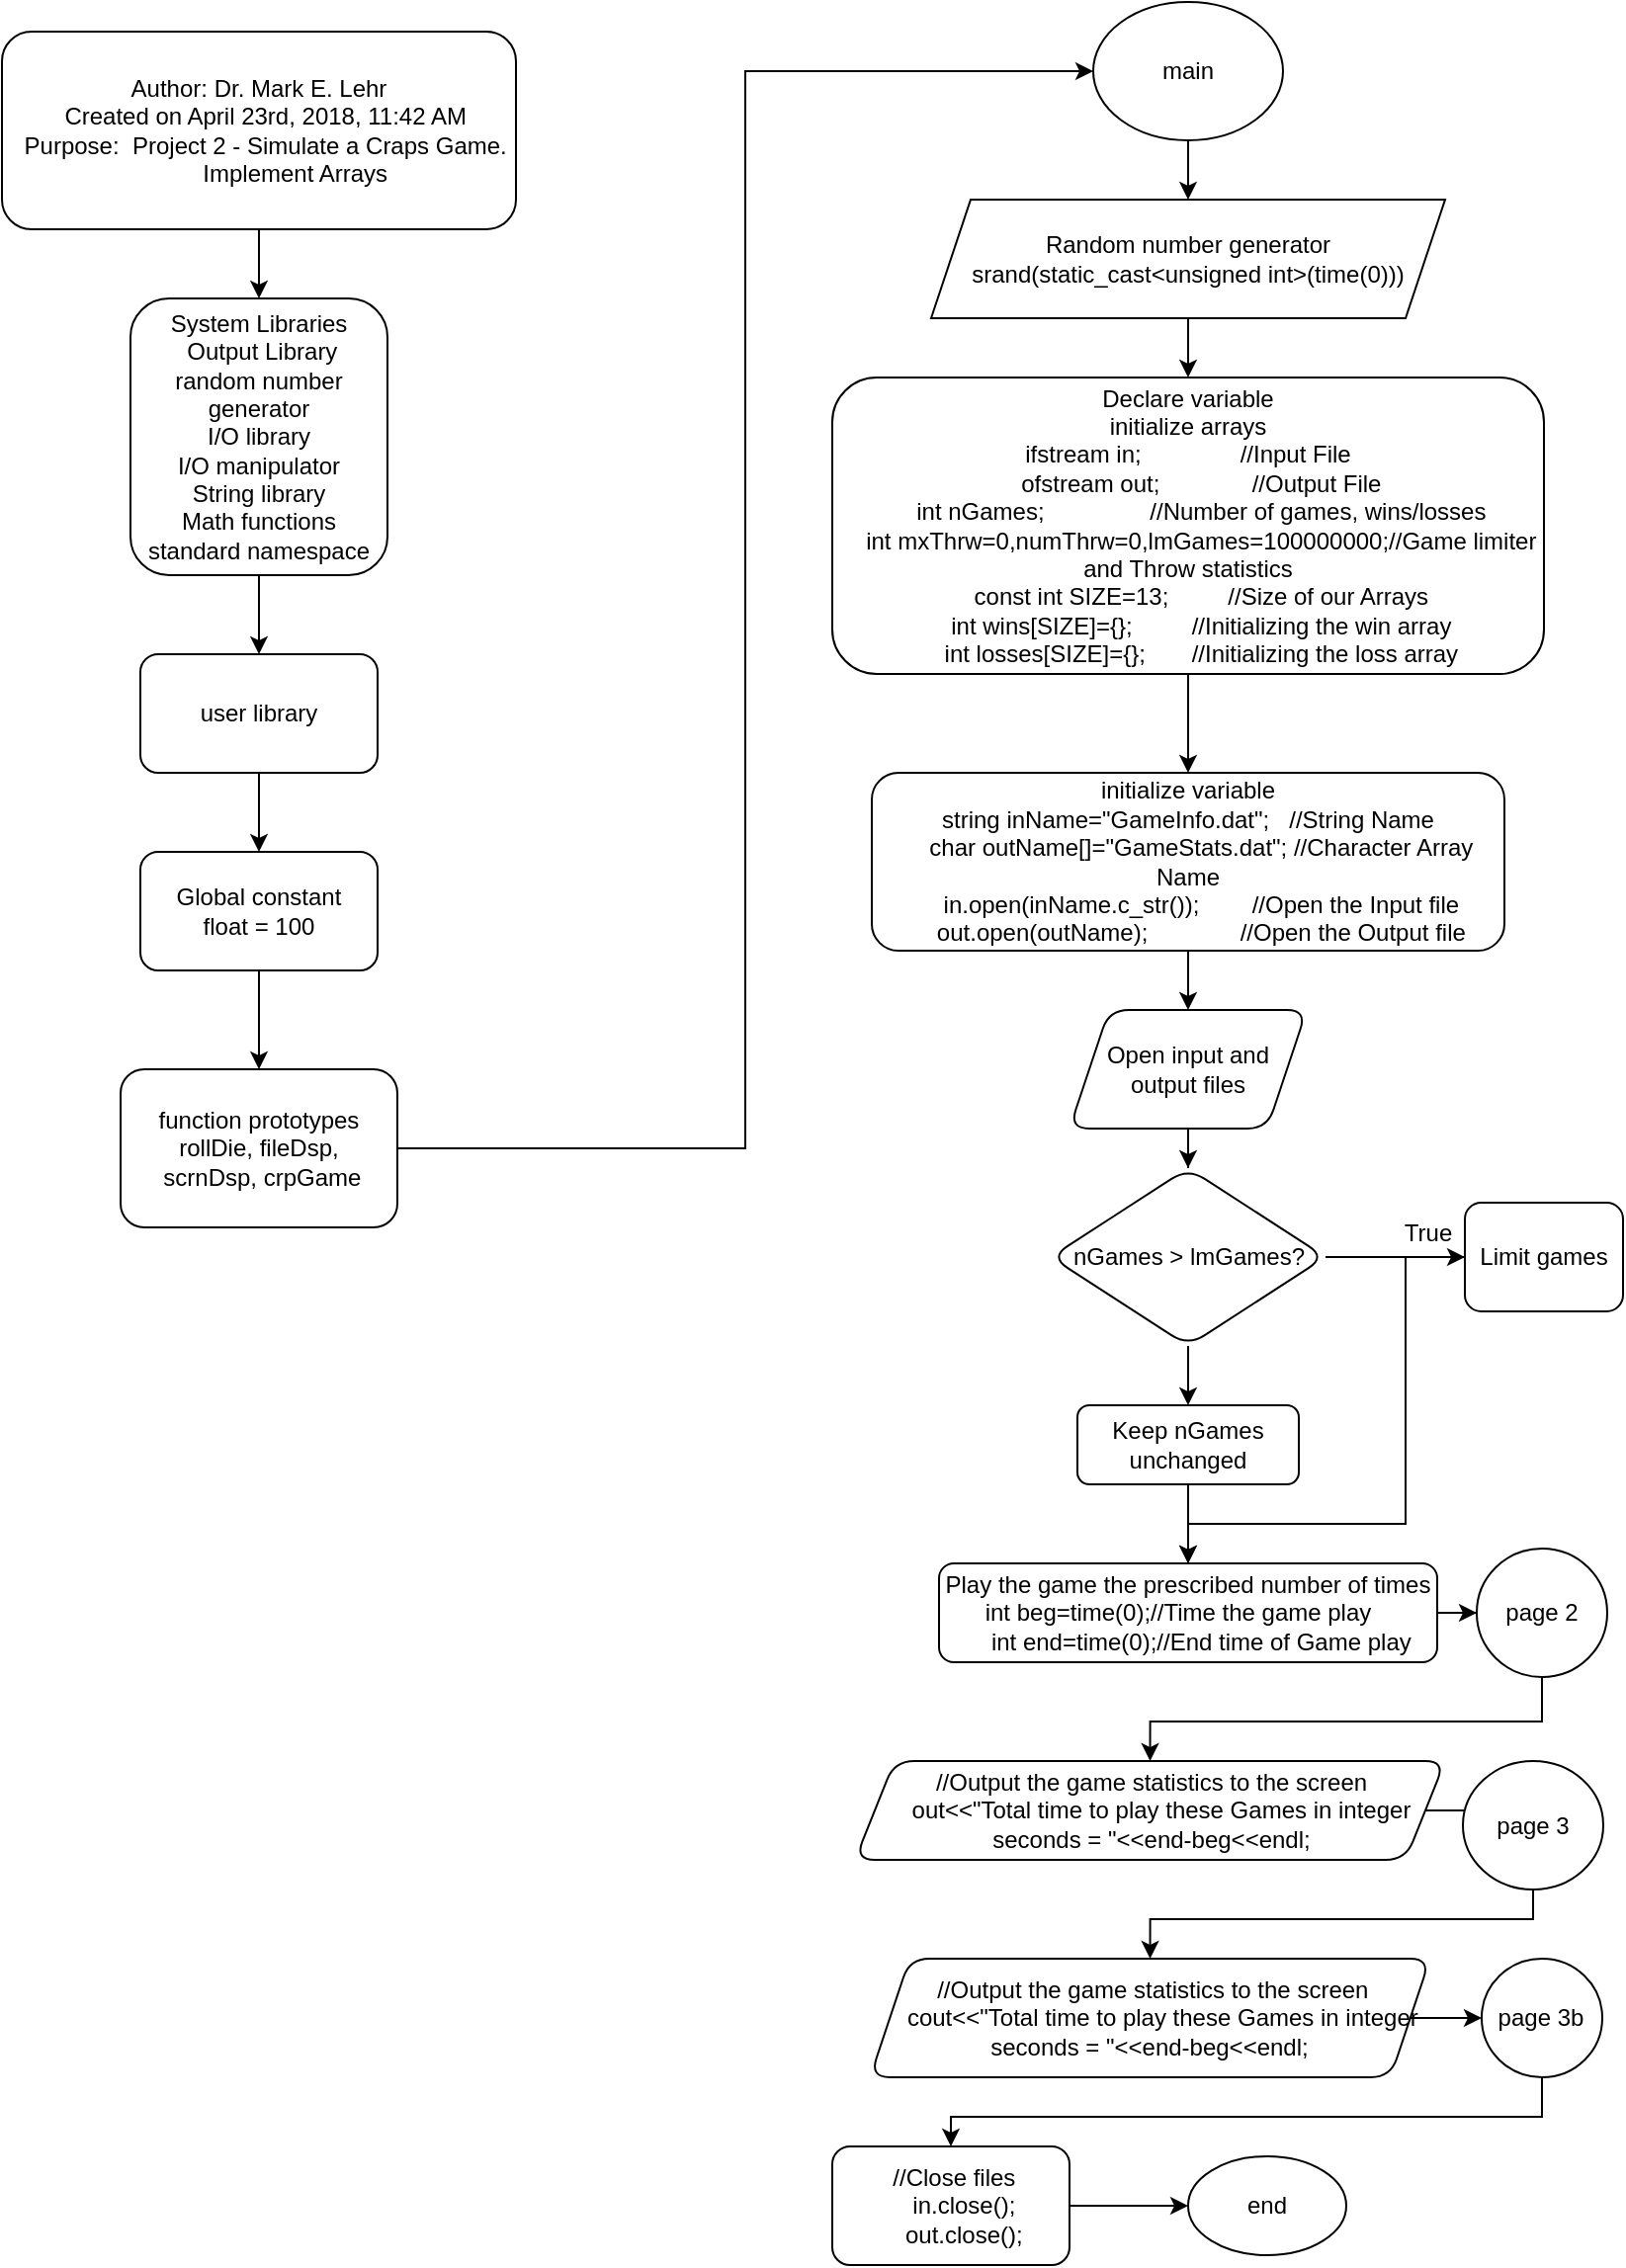 <mxfile version="24.7.5" pages="3">
  <diagram name="Page-1" id="Hr1Ikzt78qDuppm3T3Tq">
    <mxGraphModel dx="2150" dy="902" grid="1" gridSize="10" guides="1" tooltips="1" connect="1" arrows="1" fold="1" page="1" pageScale="1" pageWidth="827" pageHeight="1169" math="0" shadow="0">
      <root>
        <mxCell id="0" />
        <mxCell id="1" parent="0" />
        <mxCell id="15J8Xv1WQ9qD2V67D4A4-13" value="" style="edgeStyle=orthogonalEdgeStyle;rounded=0;orthogonalLoop=1;jettySize=auto;html=1;" edge="1" parent="1" source="15J8Xv1WQ9qD2V67D4A4-1" target="15J8Xv1WQ9qD2V67D4A4-12">
          <mxGeometry relative="1" as="geometry" />
        </mxCell>
        <mxCell id="15J8Xv1WQ9qD2V67D4A4-1" value="main" style="ellipse;whiteSpace=wrap;html=1;" vertex="1" parent="1">
          <mxGeometry x="552" y="10" width="96" height="70" as="geometry" />
        </mxCell>
        <mxCell id="15J8Xv1WQ9qD2V67D4A4-4" value="" style="edgeStyle=orthogonalEdgeStyle;rounded=0;orthogonalLoop=1;jettySize=auto;html=1;" edge="1" parent="1" source="15J8Xv1WQ9qD2V67D4A4-2" target="15J8Xv1WQ9qD2V67D4A4-3">
          <mxGeometry relative="1" as="geometry" />
        </mxCell>
        <mxCell id="15J8Xv1WQ9qD2V67D4A4-2" value="&lt;div&gt;Author: Dr. Mark E. Lehr&lt;/div&gt;&lt;div&gt;&amp;nbsp; Created on April 23rd, 2018, 11:42 AM&lt;/div&gt;&lt;div&gt;&amp;nbsp; Purpose:&amp;nbsp; Project 2 - Simulate a Craps Game.&lt;/div&gt;&lt;div&gt;&amp;nbsp; &amp;nbsp; &amp;nbsp; &amp;nbsp; &amp;nbsp; &amp;nbsp;Implement Arrays&lt;/div&gt;" style="rounded=1;whiteSpace=wrap;html=1;" vertex="1" parent="1">
          <mxGeometry y="25" width="260" height="100" as="geometry" />
        </mxCell>
        <mxCell id="15J8Xv1WQ9qD2V67D4A4-6" value="" style="edgeStyle=orthogonalEdgeStyle;rounded=0;orthogonalLoop=1;jettySize=auto;html=1;" edge="1" parent="1" source="15J8Xv1WQ9qD2V67D4A4-3" target="15J8Xv1WQ9qD2V67D4A4-5">
          <mxGeometry relative="1" as="geometry" />
        </mxCell>
        <mxCell id="15J8Xv1WQ9qD2V67D4A4-3" value="System Libraries&lt;div&gt;&lt;div&gt;&amp;nbsp;Output Library&lt;/div&gt;&lt;div&gt;random number generator&lt;/div&gt;&lt;div&gt;I/O library&lt;/div&gt;&lt;div&gt;I/O manipulator&lt;/div&gt;&lt;div&gt;String library&lt;/div&gt;&lt;div&gt;Math functions&lt;/div&gt;&lt;/div&gt;&lt;div&gt;standard namespace&lt;/div&gt;" style="rounded=1;whiteSpace=wrap;html=1;" vertex="1" parent="1">
          <mxGeometry x="65" y="160" width="130" height="140" as="geometry" />
        </mxCell>
        <mxCell id="15J8Xv1WQ9qD2V67D4A4-8" value="" style="edgeStyle=orthogonalEdgeStyle;rounded=0;orthogonalLoop=1;jettySize=auto;html=1;" edge="1" parent="1" source="15J8Xv1WQ9qD2V67D4A4-5" target="15J8Xv1WQ9qD2V67D4A4-7">
          <mxGeometry relative="1" as="geometry" />
        </mxCell>
        <mxCell id="15J8Xv1WQ9qD2V67D4A4-5" value="user library" style="whiteSpace=wrap;html=1;rounded=1;" vertex="1" parent="1">
          <mxGeometry x="70" y="340" width="120" height="60" as="geometry" />
        </mxCell>
        <mxCell id="15J8Xv1WQ9qD2V67D4A4-10" value="" style="edgeStyle=orthogonalEdgeStyle;rounded=0;orthogonalLoop=1;jettySize=auto;html=1;" edge="1" parent="1" source="15J8Xv1WQ9qD2V67D4A4-7" target="15J8Xv1WQ9qD2V67D4A4-9">
          <mxGeometry relative="1" as="geometry" />
        </mxCell>
        <mxCell id="15J8Xv1WQ9qD2V67D4A4-7" value="Global constant&lt;div&gt;float = 100&lt;/div&gt;" style="whiteSpace=wrap;html=1;rounded=1;" vertex="1" parent="1">
          <mxGeometry x="70" y="440" width="120" height="60" as="geometry" />
        </mxCell>
        <mxCell id="15J8Xv1WQ9qD2V67D4A4-11" style="edgeStyle=orthogonalEdgeStyle;rounded=0;orthogonalLoop=1;jettySize=auto;html=1;entryX=0;entryY=0.5;entryDx=0;entryDy=0;" edge="1" parent="1" source="15J8Xv1WQ9qD2V67D4A4-9" target="15J8Xv1WQ9qD2V67D4A4-1">
          <mxGeometry relative="1" as="geometry" />
        </mxCell>
        <mxCell id="15J8Xv1WQ9qD2V67D4A4-9" value="function prototypes&lt;div&gt;rollDie,&amp;nbsp;fileDsp,&lt;/div&gt;&lt;div&gt;&amp;nbsp;scrnDsp,&amp;nbsp;crpGame&lt;br&gt;&lt;/div&gt;" style="whiteSpace=wrap;html=1;rounded=1;" vertex="1" parent="1">
          <mxGeometry x="60" y="550" width="140" height="80" as="geometry" />
        </mxCell>
        <mxCell id="15J8Xv1WQ9qD2V67D4A4-15" value="" style="edgeStyle=orthogonalEdgeStyle;rounded=0;orthogonalLoop=1;jettySize=auto;html=1;" edge="1" parent="1" source="15J8Xv1WQ9qD2V67D4A4-12" target="15J8Xv1WQ9qD2V67D4A4-14">
          <mxGeometry relative="1" as="geometry" />
        </mxCell>
        <mxCell id="15J8Xv1WQ9qD2V67D4A4-12" value="Random number generator&lt;div&gt;srand(static_cast&amp;lt;unsigned int&amp;gt;(time(0)))&lt;br&gt;&lt;/div&gt;" style="shape=parallelogram;perimeter=parallelogramPerimeter;whiteSpace=wrap;html=1;fixedSize=1;" vertex="1" parent="1">
          <mxGeometry x="470" y="110" width="260" height="60" as="geometry" />
        </mxCell>
        <mxCell id="15J8Xv1WQ9qD2V67D4A4-17" value="" style="edgeStyle=orthogonalEdgeStyle;rounded=0;orthogonalLoop=1;jettySize=auto;html=1;" edge="1" parent="1" source="15J8Xv1WQ9qD2V67D4A4-14" target="15J8Xv1WQ9qD2V67D4A4-16">
          <mxGeometry relative="1" as="geometry" />
        </mxCell>
        <mxCell id="15J8Xv1WQ9qD2V67D4A4-14" value="Declare variable&lt;div&gt;initialize arrays&lt;/div&gt;&lt;div&gt;&lt;div&gt;ifstream in;&amp;nbsp; &amp;nbsp; &amp;nbsp; &amp;nbsp; &amp;nbsp; &amp;nbsp; &amp;nbsp; &amp;nbsp;//Input File&lt;/div&gt;&lt;div&gt;&amp;nbsp; &amp;nbsp; ofstream out;&amp;nbsp; &amp;nbsp; &amp;nbsp; &amp;nbsp; &amp;nbsp; &amp;nbsp; &amp;nbsp; //Output File&lt;/div&gt;&lt;div&gt;&amp;nbsp; &amp;nbsp; int nGames;&amp;nbsp; &amp;nbsp; &amp;nbsp; &amp;nbsp; &amp;nbsp; &amp;nbsp; &amp;nbsp; &amp;nbsp; //Number of games, wins/losses&lt;/div&gt;&lt;div&gt;&amp;nbsp; &amp;nbsp; int mxThrw=0,numThrw=0,lmGames=100000000;//Game limiter and Throw statistics&lt;/div&gt;&lt;div&gt;&amp;nbsp; &amp;nbsp; const int SIZE=13;&amp;nbsp; &amp;nbsp; &amp;nbsp; &amp;nbsp; &amp;nbsp;//Size of our Arrays&lt;/div&gt;&lt;div&gt;&amp;nbsp; &amp;nbsp; int wins[SIZE]={};&amp;nbsp; &amp;nbsp; &amp;nbsp; &amp;nbsp; &amp;nbsp;//Initializing the win array&lt;/div&gt;&lt;div&gt;&amp;nbsp; &amp;nbsp; int losses[SIZE]={};&amp;nbsp; &amp;nbsp; &amp;nbsp; &amp;nbsp;//Initializing the loss array&lt;/div&gt;&lt;/div&gt;" style="rounded=1;whiteSpace=wrap;html=1;" vertex="1" parent="1">
          <mxGeometry x="420" y="200" width="360" height="150" as="geometry" />
        </mxCell>
        <mxCell id="15J8Xv1WQ9qD2V67D4A4-19" value="" style="edgeStyle=orthogonalEdgeStyle;rounded=0;orthogonalLoop=1;jettySize=auto;html=1;" edge="1" parent="1" source="15J8Xv1WQ9qD2V67D4A4-16" target="15J8Xv1WQ9qD2V67D4A4-18">
          <mxGeometry relative="1" as="geometry" />
        </mxCell>
        <mxCell id="15J8Xv1WQ9qD2V67D4A4-16" value="initialize variable&lt;div&gt;&lt;div&gt;string inName=&quot;GameInfo.dat&quot;;&amp;nbsp; &amp;nbsp;//String Name&lt;/div&gt;&lt;div&gt;&amp;nbsp; &amp;nbsp; char outName[]=&quot;GameStats.dat&quot;; //Character Array Name&lt;/div&gt;&lt;div&gt;&amp;nbsp; &amp;nbsp; in.open(inName.c_str());&amp;nbsp; &amp;nbsp; &amp;nbsp; &amp;nbsp; //Open the Input file&lt;/div&gt;&lt;div&gt;&amp;nbsp; &amp;nbsp; out.open(outName);&amp;nbsp; &amp;nbsp; &amp;nbsp; &amp;nbsp; &amp;nbsp; &amp;nbsp; &amp;nbsp; //Open the Output file&lt;/div&gt;&lt;/div&gt;" style="whiteSpace=wrap;html=1;rounded=1;" vertex="1" parent="1">
          <mxGeometry x="440" y="400" width="320" height="90" as="geometry" />
        </mxCell>
        <mxCell id="15J8Xv1WQ9qD2V67D4A4-21" value="" style="edgeStyle=orthogonalEdgeStyle;rounded=0;orthogonalLoop=1;jettySize=auto;html=1;" edge="1" parent="1" source="15J8Xv1WQ9qD2V67D4A4-18" target="15J8Xv1WQ9qD2V67D4A4-20">
          <mxGeometry relative="1" as="geometry" />
        </mxCell>
        <mxCell id="15J8Xv1WQ9qD2V67D4A4-18" value="Open input and output files" style="shape=parallelogram;perimeter=parallelogramPerimeter;whiteSpace=wrap;html=1;fixedSize=1;rounded=1;" vertex="1" parent="1">
          <mxGeometry x="540" y="520" width="120" height="60" as="geometry" />
        </mxCell>
        <mxCell id="15J8Xv1WQ9qD2V67D4A4-23" value="" style="edgeStyle=orthogonalEdgeStyle;rounded=0;orthogonalLoop=1;jettySize=auto;html=1;" edge="1" parent="1" source="15J8Xv1WQ9qD2V67D4A4-20" target="15J8Xv1WQ9qD2V67D4A4-22">
          <mxGeometry relative="1" as="geometry" />
        </mxCell>
        <mxCell id="15J8Xv1WQ9qD2V67D4A4-26" value="" style="edgeStyle=orthogonalEdgeStyle;rounded=0;orthogonalLoop=1;jettySize=auto;html=1;" edge="1" parent="1" source="15J8Xv1WQ9qD2V67D4A4-20" target="15J8Xv1WQ9qD2V67D4A4-25">
          <mxGeometry relative="1" as="geometry" />
        </mxCell>
        <mxCell id="15J8Xv1WQ9qD2V67D4A4-20" value="nGames &amp;gt; lmGames?" style="rhombus;whiteSpace=wrap;html=1;rounded=1;" vertex="1" parent="1">
          <mxGeometry x="530.5" y="600" width="139" height="90" as="geometry" />
        </mxCell>
        <mxCell id="5abWF03gOjyoh9XdO9ML-3" style="edgeStyle=orthogonalEdgeStyle;rounded=0;orthogonalLoop=1;jettySize=auto;html=1;entryX=0.5;entryY=0;entryDx=0;entryDy=0;" edge="1" parent="1" source="15J8Xv1WQ9qD2V67D4A4-22" target="15J8Xv1WQ9qD2V67D4A4-30">
          <mxGeometry relative="1" as="geometry">
            <Array as="points">
              <mxPoint x="710" y="645" />
              <mxPoint x="710" y="780" />
              <mxPoint x="600" y="780" />
            </Array>
          </mxGeometry>
        </mxCell>
        <mxCell id="15J8Xv1WQ9qD2V67D4A4-22" value="Limit games" style="rounded=1;whiteSpace=wrap;html=1;" vertex="1" parent="1">
          <mxGeometry x="740" y="617.5" width="80" height="55" as="geometry" />
        </mxCell>
        <mxCell id="15J8Xv1WQ9qD2V67D4A4-24" value="True" style="text;html=1;align=center;verticalAlign=middle;resizable=0;points=[];autosize=1;strokeColor=none;fillColor=none;" vertex="1" parent="1">
          <mxGeometry x="696" y="617.5" width="50" height="30" as="geometry" />
        </mxCell>
        <mxCell id="5TBGQmVdbOHlk_bEQ7FI-5" value="" style="edgeStyle=orthogonalEdgeStyle;rounded=0;orthogonalLoop=1;jettySize=auto;html=1;" edge="1" parent="1" source="15J8Xv1WQ9qD2V67D4A4-25" target="15J8Xv1WQ9qD2V67D4A4-30">
          <mxGeometry relative="1" as="geometry" />
        </mxCell>
        <mxCell id="15J8Xv1WQ9qD2V67D4A4-25" value="Keep nGames unchanged" style="whiteSpace=wrap;html=1;rounded=1;" vertex="1" parent="1">
          <mxGeometry x="544" y="720" width="112" height="40" as="geometry" />
        </mxCell>
        <mxCell id="5abWF03gOjyoh9XdO9ML-2" value="" style="edgeStyle=orthogonalEdgeStyle;rounded=0;orthogonalLoop=1;jettySize=auto;html=1;" edge="1" parent="1" source="15J8Xv1WQ9qD2V67D4A4-30" target="5abWF03gOjyoh9XdO9ML-1">
          <mxGeometry relative="1" as="geometry" />
        </mxCell>
        <mxCell id="15J8Xv1WQ9qD2V67D4A4-30" value="&lt;br&gt;Play the game the prescribed number of times&lt;div&gt;&lt;div&gt;&amp;nbsp;int beg=time(0);//Time the game play&lt;span style=&quot;background-color: initial;&quot;&gt;&amp;nbsp; &amp;nbsp;&amp;nbsp;&lt;/span&gt;&lt;/div&gt;&lt;div&gt;&amp;nbsp; &amp;nbsp; int end=time(0);//End time of Game play&lt;/div&gt;&lt;br&gt;&lt;/div&gt;" style="whiteSpace=wrap;html=1;rounded=1;" vertex="1" parent="1">
          <mxGeometry x="474" y="800" width="252" height="50" as="geometry" />
        </mxCell>
        <mxCell id="5abWF03gOjyoh9XdO9ML-6" value="" style="edgeStyle=orthogonalEdgeStyle;rounded=0;orthogonalLoop=1;jettySize=auto;html=1;" edge="1" parent="1" source="sKsB3z85FQgaYb0K8Dcp-1" target="5abWF03gOjyoh9XdO9ML-5">
          <mxGeometry relative="1" as="geometry" />
        </mxCell>
        <mxCell id="sKsB3z85FQgaYb0K8Dcp-1" value="&lt;div&gt;//Output the game statistics to the screen&lt;/div&gt;&lt;div&gt;&amp;nbsp; &amp;nbsp; out&amp;lt;&amp;lt;&quot;Total time to play these Games in integer&amp;nbsp;&lt;/div&gt;&lt;div&gt;seconds = &quot;&amp;lt;&amp;lt;end-beg&amp;lt;&amp;lt;endl;&lt;/div&gt;" style="shape=parallelogram;perimeter=parallelogramPerimeter;whiteSpace=wrap;html=1;fixedSize=1;rounded=1;" vertex="1" parent="1">
          <mxGeometry x="431.5" y="900" width="298.5" height="50" as="geometry" />
        </mxCell>
        <mxCell id="5abWF03gOjyoh9XdO9ML-9" value="" style="edgeStyle=orthogonalEdgeStyle;rounded=0;orthogonalLoop=1;jettySize=auto;html=1;" edge="1" parent="1" source="5TBGQmVdbOHlk_bEQ7FI-3" target="5abWF03gOjyoh9XdO9ML-8">
          <mxGeometry relative="1" as="geometry" />
        </mxCell>
        <mxCell id="5TBGQmVdbOHlk_bEQ7FI-3" value="&lt;div&gt;&amp;nbsp;//Output the game statistics to the screen&lt;/div&gt;&lt;div&gt;&amp;nbsp; &amp;nbsp; cout&amp;lt;&amp;lt;&quot;Total time to play these Games in integer&lt;/div&gt;&lt;div&gt;seconds = &quot;&amp;lt;&amp;lt;end-beg&amp;lt;&amp;lt;endl;&lt;/div&gt;" style="shape=parallelogram;perimeter=parallelogramPerimeter;whiteSpace=wrap;html=1;fixedSize=1;rounded=1;" vertex="1" parent="1">
          <mxGeometry x="439.13" y="1000" width="283.25" height="60" as="geometry" />
        </mxCell>
        <mxCell id="sL970hatgC7G3U3rKgqM-4" value="" style="edgeStyle=orthogonalEdgeStyle;rounded=0;orthogonalLoop=1;jettySize=auto;html=1;" edge="1" parent="1" source="sL970hatgC7G3U3rKgqM-1" target="sL970hatgC7G3U3rKgqM-3">
          <mxGeometry relative="1" as="geometry" />
        </mxCell>
        <mxCell id="sL970hatgC7G3U3rKgqM-1" value="&lt;div&gt;&amp;nbsp;//Close files&lt;/div&gt;&lt;div&gt;&amp;nbsp; &amp;nbsp; in.close();&lt;/div&gt;&lt;div&gt;&amp;nbsp; &amp;nbsp; out.close();&lt;/div&gt;" style="whiteSpace=wrap;html=1;rounded=1;" vertex="1" parent="1">
          <mxGeometry x="420" y="1095" width="120" height="60" as="geometry" />
        </mxCell>
        <mxCell id="sL970hatgC7G3U3rKgqM-3" value="end" style="ellipse;whiteSpace=wrap;html=1;rounded=1;" vertex="1" parent="1">
          <mxGeometry x="600" y="1100" width="80" height="50" as="geometry" />
        </mxCell>
        <mxCell id="5abWF03gOjyoh9XdO9ML-4" style="edgeStyle=orthogonalEdgeStyle;rounded=0;orthogonalLoop=1;jettySize=auto;html=1;entryX=0.5;entryY=0;entryDx=0;entryDy=0;" edge="1" parent="1" source="5abWF03gOjyoh9XdO9ML-1" target="sKsB3z85FQgaYb0K8Dcp-1">
          <mxGeometry relative="1" as="geometry">
            <Array as="points">
              <mxPoint x="779" y="880" />
              <mxPoint x="581" y="880" />
            </Array>
          </mxGeometry>
        </mxCell>
        <mxCell id="5abWF03gOjyoh9XdO9ML-1" value="page 2" style="ellipse;whiteSpace=wrap;html=1;rounded=1;" vertex="1" parent="1">
          <mxGeometry x="746" y="792.5" width="66" height="65" as="geometry" />
        </mxCell>
        <mxCell id="5abWF03gOjyoh9XdO9ML-7" style="edgeStyle=orthogonalEdgeStyle;rounded=0;orthogonalLoop=1;jettySize=auto;html=1;entryX=0.5;entryY=0;entryDx=0;entryDy=0;" edge="1" parent="1" source="5abWF03gOjyoh9XdO9ML-5" target="5TBGQmVdbOHlk_bEQ7FI-3">
          <mxGeometry relative="1" as="geometry">
            <Array as="points">
              <mxPoint x="775" y="980" />
              <mxPoint x="581" y="980" />
            </Array>
          </mxGeometry>
        </mxCell>
        <mxCell id="5abWF03gOjyoh9XdO9ML-5" value="page 3" style="ellipse;whiteSpace=wrap;html=1;rounded=1;" vertex="1" parent="1">
          <mxGeometry x="739" y="900" width="71" height="65" as="geometry" />
        </mxCell>
        <mxCell id="5abWF03gOjyoh9XdO9ML-10" style="edgeStyle=orthogonalEdgeStyle;rounded=0;orthogonalLoop=1;jettySize=auto;html=1;entryX=0.5;entryY=0;entryDx=0;entryDy=0;" edge="1" parent="1" source="5abWF03gOjyoh9XdO9ML-8" target="sL970hatgC7G3U3rKgqM-1">
          <mxGeometry relative="1" as="geometry">
            <Array as="points">
              <mxPoint x="779" y="1080" />
              <mxPoint x="480" y="1080" />
            </Array>
          </mxGeometry>
        </mxCell>
        <mxCell id="5abWF03gOjyoh9XdO9ML-8" value="page 3b" style="ellipse;whiteSpace=wrap;html=1;rounded=1;" vertex="1" parent="1">
          <mxGeometry x="748.49" y="1000" width="61.01" height="60" as="geometry" />
        </mxCell>
      </root>
    </mxGraphModel>
  </diagram>
  <diagram id="ulUQSAuRFhKk-XuROxDB" name="Page-2">
    <mxGraphModel dx="2345" dy="984" grid="1" gridSize="10" guides="1" tooltips="1" connect="1" arrows="1" fold="1" page="1" pageScale="1" pageWidth="827" pageHeight="1169" math="0" shadow="0">
      <root>
        <mxCell id="0" />
        <mxCell id="1" parent="0" />
        <mxCell id="yodL8UyOOUGcCMam0_CQ-4" value="" style="edgeStyle=orthogonalEdgeStyle;rounded=0;orthogonalLoop=1;jettySize=auto;html=1;" edge="1" parent="1" source="yodL8UyOOUGcCMam0_CQ-1" target="yodL8UyOOUGcCMam0_CQ-3">
          <mxGeometry relative="1" as="geometry" />
        </mxCell>
        <mxCell id="yodL8UyOOUGcCMam0_CQ-1" value="&lt;div&gt;void crpGame(int wins[],int losses[],int SIZE,int &amp;amp;nGames,&lt;/div&gt;&lt;div&gt;&amp;nbsp; &amp;nbsp; &amp;nbsp; &amp;nbsp; &amp;nbsp; &amp;nbsp; &amp;nbsp; &amp;nbsp; &amp;nbsp; &amp;nbsp; &amp;nbsp; &amp;nbsp; &amp;nbsp; &amp;nbsp; &amp;nbsp; &amp;nbsp; &amp;nbsp; &amp;nbsp; &amp;nbsp; &amp;nbsp; &amp;nbsp; &amp;nbsp;int &amp;amp;numThrw,int &amp;amp;mxThrw)&lt;/div&gt;" style="ellipse;whiteSpace=wrap;html=1;" vertex="1" parent="1">
          <mxGeometry x="19" y="87.5" width="190" height="75" as="geometry" />
        </mxCell>
        <mxCell id="yodL8UyOOUGcCMam0_CQ-6" value="" style="edgeStyle=orthogonalEdgeStyle;rounded=0;orthogonalLoop=1;jettySize=auto;html=1;" edge="1" parent="1" source="yodL8UyOOUGcCMam0_CQ-3" target="yodL8UyOOUGcCMam0_CQ-5">
          <mxGeometry relative="1" as="geometry" />
        </mxCell>
        <mxCell id="yodL8UyOOUGcCMam0_CQ-11" value="" style="edgeStyle=orthogonalEdgeStyle;rounded=0;orthogonalLoop=1;jettySize=auto;html=1;" edge="1" parent="1" source="yodL8UyOOUGcCMam0_CQ-3" target="yodL8UyOOUGcCMam0_CQ-10">
          <mxGeometry relative="1" as="geometry" />
        </mxCell>
        <mxCell id="yodL8UyOOUGcCMam0_CQ-3" value="&amp;nbsp;for(int game=1;game&amp;lt;=&lt;div&gt;nGames;game++)&lt;/div&gt;" style="rhombus;whiteSpace=wrap;html=1;" vertex="1" parent="1">
          <mxGeometry x="512.75" y="70" width="170" height="110" as="geometry" />
        </mxCell>
        <mxCell id="yodL8UyOOUGcCMam0_CQ-5" value="void return" style="ellipse;whiteSpace=wrap;html=1;" vertex="1" parent="1">
          <mxGeometry x="740" y="98.75" width="80" height="52.5" as="geometry" />
        </mxCell>
        <mxCell id="yodL8UyOOUGcCMam0_CQ-7" value="False" style="text;html=1;align=center;verticalAlign=middle;resizable=0;points=[];autosize=1;strokeColor=none;fillColor=none;" vertex="1" parent="1">
          <mxGeometry x="669" y="98.75" width="50" height="30" as="geometry" />
        </mxCell>
        <mxCell id="W-C3JUIyxhnBNm9SPeR8-2" value="" style="edgeStyle=orthogonalEdgeStyle;rounded=0;orthogonalLoop=1;jettySize=auto;html=1;" edge="1" parent="1" source="yodL8UyOOUGcCMam0_CQ-10" target="W-C3JUIyxhnBNm9SPeR8-1">
          <mxGeometry relative="1" as="geometry" />
        </mxCell>
        <mxCell id="yodL8UyOOUGcCMam0_CQ-10" value="&lt;div&gt;//Throw dice and sum, keep track of number of throws in a game&lt;/div&gt;&lt;div&gt;&amp;nbsp; &amp;nbsp; &amp;nbsp; &amp;nbsp; int gmThrw=1;&lt;/div&gt;&lt;div&gt;char sum1=rollDie(6);&lt;br&gt;&lt;/div&gt;&lt;div&gt;&amp;nbsp; &amp;nbsp; &amp;nbsp;&lt;span style=&quot;background-color: initial;&quot;&gt;&amp;nbsp; &amp;nbsp; &amp;nbsp; &amp;nbsp; //Determine wins and losses&lt;/span&gt;&lt;/div&gt;" style="rounded=1;whiteSpace=wrap;html=1;" vertex="1" parent="1">
          <mxGeometry x="550" y="227.5" width="239" height="72.5" as="geometry" />
        </mxCell>
        <mxCell id="yodL8UyOOUGcCMam0_CQ-12" value="True" style="text;html=1;align=center;verticalAlign=middle;resizable=0;points=[];autosize=1;strokeColor=none;fillColor=none;" vertex="1" parent="1">
          <mxGeometry x="589" y="180" width="50" height="30" as="geometry" />
        </mxCell>
        <mxCell id="yodL8UyOOUGcCMam0_CQ-16" value="" style="edgeStyle=orthogonalEdgeStyle;rounded=0;orthogonalLoop=1;jettySize=auto;html=1;" edge="1" parent="1" source="yodL8UyOOUGcCMam0_CQ-13" target="yodL8UyOOUGcCMam0_CQ-15">
          <mxGeometry relative="1" as="geometry" />
        </mxCell>
        <mxCell id="yodL8UyOOUGcCMam0_CQ-13" value="&lt;div&gt;&amp;nbsp;//Determine wins&amp;nbsp;&lt;/div&gt;&lt;div&gt;and losses&lt;/div&gt;&lt;div&gt;&amp;nbsp; &amp;nbsp; &amp;nbsp; &amp;nbsp;switch(sum1){&lt;/div&gt;" style="rhombus;whiteSpace=wrap;html=1;rounded=1;" vertex="1" parent="1">
          <mxGeometry x="242.75" y="191.25" width="140" height="145" as="geometry" />
        </mxCell>
        <mxCell id="yodL8UyOOUGcCMam0_CQ-18" value="" style="edgeStyle=orthogonalEdgeStyle;rounded=0;orthogonalLoop=1;jettySize=auto;html=1;" edge="1" parent="1" source="yodL8UyOOUGcCMam0_CQ-15" target="yodL8UyOOUGcCMam0_CQ-17">
          <mxGeometry relative="1" as="geometry" />
        </mxCell>
        <mxCell id="yodL8UyOOUGcCMam0_CQ-21" value="" style="edgeStyle=orthogonalEdgeStyle;rounded=0;orthogonalLoop=1;jettySize=auto;html=1;" edge="1" parent="1" source="yodL8UyOOUGcCMam0_CQ-15" target="yodL8UyOOUGcCMam0_CQ-20">
          <mxGeometry relative="1" as="geometry" />
        </mxCell>
        <mxCell id="yodL8UyOOUGcCMam0_CQ-15" value="case 7" style="rhombus;whiteSpace=wrap;html=1;rounded=1;" vertex="1" parent="1">
          <mxGeometry x="273" y="377.5" width="80" height="80" as="geometry" />
        </mxCell>
        <mxCell id="yodL8UyOOUGcCMam0_CQ-67" style="edgeStyle=orthogonalEdgeStyle;rounded=0;orthogonalLoop=1;jettySize=auto;html=1;exitX=1;exitY=0.5;exitDx=0;exitDy=0;entryX=0;entryY=0.5;entryDx=0;entryDy=0;" edge="1" parent="1" source="yodL8UyOOUGcCMam0_CQ-17" target="yodL8UyOOUGcCMam0_CQ-44">
          <mxGeometry relative="1" as="geometry" />
        </mxCell>
        <mxCell id="yodL8UyOOUGcCMam0_CQ-17" value="empty" style="whiteSpace=wrap;html=1;rounded=1;" vertex="1" parent="1">
          <mxGeometry x="403" y="387.5" width="120" height="60" as="geometry" />
        </mxCell>
        <mxCell id="yodL8UyOOUGcCMam0_CQ-19" value="true" style="text;html=1;align=center;verticalAlign=middle;resizable=0;points=[];autosize=1;strokeColor=none;fillColor=none;" vertex="1" parent="1">
          <mxGeometry x="358" y="387.5" width="40" height="30" as="geometry" />
        </mxCell>
        <mxCell id="yodL8UyOOUGcCMam0_CQ-23" value="" style="edgeStyle=orthogonalEdgeStyle;rounded=0;orthogonalLoop=1;jettySize=auto;html=1;" edge="1" parent="1" source="yodL8UyOOUGcCMam0_CQ-20" target="yodL8UyOOUGcCMam0_CQ-22">
          <mxGeometry relative="1" as="geometry" />
        </mxCell>
        <mxCell id="yodL8UyOOUGcCMam0_CQ-26" value="" style="edgeStyle=orthogonalEdgeStyle;rounded=0;orthogonalLoop=1;jettySize=auto;html=1;" edge="1" parent="1" source="yodL8UyOOUGcCMam0_CQ-20" target="yodL8UyOOUGcCMam0_CQ-25">
          <mxGeometry relative="1" as="geometry" />
        </mxCell>
        <mxCell id="yodL8UyOOUGcCMam0_CQ-20" value="case 11" style="rhombus;whiteSpace=wrap;html=1;rounded=1;" vertex="1" parent="1">
          <mxGeometry x="273" y="497.5" width="80" height="80" as="geometry" />
        </mxCell>
        <mxCell id="yodL8UyOOUGcCMam0_CQ-68" style="edgeStyle=orthogonalEdgeStyle;rounded=0;orthogonalLoop=1;jettySize=auto;html=1;exitX=1;exitY=0.5;exitDx=0;exitDy=0;entryX=0;entryY=0.5;entryDx=0;entryDy=0;" edge="1" parent="1" source="yodL8UyOOUGcCMam0_CQ-22" target="yodL8UyOOUGcCMam0_CQ-44">
          <mxGeometry relative="1" as="geometry" />
        </mxCell>
        <mxCell id="yodL8UyOOUGcCMam0_CQ-22" value="wins[sum1]++;break" style="whiteSpace=wrap;html=1;rounded=1;" vertex="1" parent="1">
          <mxGeometry x="403" y="507.5" width="126" height="60" as="geometry" />
        </mxCell>
        <mxCell id="yodL8UyOOUGcCMam0_CQ-24" value="True" style="text;html=1;align=center;verticalAlign=middle;resizable=0;points=[];autosize=1;strokeColor=none;fillColor=none;" vertex="1" parent="1">
          <mxGeometry x="353" y="507.5" width="50" height="30" as="geometry" />
        </mxCell>
        <mxCell id="yodL8UyOOUGcCMam0_CQ-28" value="" style="edgeStyle=orthogonalEdgeStyle;rounded=0;orthogonalLoop=1;jettySize=auto;html=1;" edge="1" parent="1" source="yodL8UyOOUGcCMam0_CQ-25" target="yodL8UyOOUGcCMam0_CQ-27">
          <mxGeometry relative="1" as="geometry" />
        </mxCell>
        <mxCell id="yodL8UyOOUGcCMam0_CQ-31" value="" style="edgeStyle=orthogonalEdgeStyle;rounded=0;orthogonalLoop=1;jettySize=auto;html=1;" edge="1" parent="1" source="yodL8UyOOUGcCMam0_CQ-25" target="yodL8UyOOUGcCMam0_CQ-30">
          <mxGeometry relative="1" as="geometry" />
        </mxCell>
        <mxCell id="yodL8UyOOUGcCMam0_CQ-25" value="case 2" style="rhombus;whiteSpace=wrap;html=1;rounded=1;" vertex="1" parent="1">
          <mxGeometry x="273" y="605.5" width="80" height="80" as="geometry" />
        </mxCell>
        <mxCell id="yodL8UyOOUGcCMam0_CQ-69" style="edgeStyle=orthogonalEdgeStyle;rounded=0;orthogonalLoop=1;jettySize=auto;html=1;entryX=0;entryY=0.5;entryDx=0;entryDy=0;" edge="1" parent="1" source="yodL8UyOOUGcCMam0_CQ-27" target="yodL8UyOOUGcCMam0_CQ-44">
          <mxGeometry relative="1" as="geometry" />
        </mxCell>
        <mxCell id="yodL8UyOOUGcCMam0_CQ-27" value="empty" style="whiteSpace=wrap;html=1;rounded=1;" vertex="1" parent="1">
          <mxGeometry x="403" y="615.5" width="126" height="60" as="geometry" />
        </mxCell>
        <mxCell id="yodL8UyOOUGcCMam0_CQ-29" value="True" style="text;html=1;align=center;verticalAlign=middle;resizable=0;points=[];autosize=1;strokeColor=none;fillColor=none;" vertex="1" parent="1">
          <mxGeometry x="353" y="615.5" width="50" height="30" as="geometry" />
        </mxCell>
        <mxCell id="yodL8UyOOUGcCMam0_CQ-33" value="" style="edgeStyle=orthogonalEdgeStyle;rounded=0;orthogonalLoop=1;jettySize=auto;html=1;" edge="1" parent="1" source="yodL8UyOOUGcCMam0_CQ-30" target="yodL8UyOOUGcCMam0_CQ-32">
          <mxGeometry relative="1" as="geometry" />
        </mxCell>
        <mxCell id="yodL8UyOOUGcCMam0_CQ-36" value="" style="edgeStyle=orthogonalEdgeStyle;rounded=0;orthogonalLoop=1;jettySize=auto;html=1;" edge="1" parent="1" source="yodL8UyOOUGcCMam0_CQ-30" target="yodL8UyOOUGcCMam0_CQ-35">
          <mxGeometry relative="1" as="geometry" />
        </mxCell>
        <mxCell id="yodL8UyOOUGcCMam0_CQ-30" value="case 3" style="rhombus;whiteSpace=wrap;html=1;rounded=1;" vertex="1" parent="1">
          <mxGeometry x="273" y="717.5" width="80" height="80" as="geometry" />
        </mxCell>
        <mxCell id="yodL8UyOOUGcCMam0_CQ-70" style="edgeStyle=orthogonalEdgeStyle;rounded=0;orthogonalLoop=1;jettySize=auto;html=1;entryX=0;entryY=0.5;entryDx=0;entryDy=0;" edge="1" parent="1" source="yodL8UyOOUGcCMam0_CQ-32" target="yodL8UyOOUGcCMam0_CQ-44">
          <mxGeometry relative="1" as="geometry" />
        </mxCell>
        <mxCell id="yodL8UyOOUGcCMam0_CQ-32" value="empty" style="whiteSpace=wrap;html=1;rounded=1;" vertex="1" parent="1">
          <mxGeometry x="403" y="727.5" width="126" height="60" as="geometry" />
        </mxCell>
        <mxCell id="yodL8UyOOUGcCMam0_CQ-34" value="True" style="text;html=1;align=center;verticalAlign=middle;resizable=0;points=[];autosize=1;strokeColor=none;fillColor=none;" vertex="1" parent="1">
          <mxGeometry x="344" y="735.5" width="50" height="30" as="geometry" />
        </mxCell>
        <mxCell id="yodL8UyOOUGcCMam0_CQ-38" value="" style="edgeStyle=orthogonalEdgeStyle;rounded=0;orthogonalLoop=1;jettySize=auto;html=1;" edge="1" parent="1" source="yodL8UyOOUGcCMam0_CQ-35" target="yodL8UyOOUGcCMam0_CQ-37">
          <mxGeometry relative="1" as="geometry" />
        </mxCell>
        <mxCell id="yodL8UyOOUGcCMam0_CQ-40" value="" style="edgeStyle=orthogonalEdgeStyle;rounded=0;orthogonalLoop=1;jettySize=auto;html=1;" edge="1" parent="1" source="yodL8UyOOUGcCMam0_CQ-35">
          <mxGeometry relative="1" as="geometry">
            <mxPoint x="313" y="947.5" as="targetPoint" />
          </mxGeometry>
        </mxCell>
        <mxCell id="yodL8UyOOUGcCMam0_CQ-35" value="case 12" style="rhombus;whiteSpace=wrap;html=1;rounded=1;" vertex="1" parent="1">
          <mxGeometry x="273" y="827.5" width="80" height="80" as="geometry" />
        </mxCell>
        <mxCell id="yodL8UyOOUGcCMam0_CQ-71" style="edgeStyle=orthogonalEdgeStyle;rounded=0;orthogonalLoop=1;jettySize=auto;html=1;entryX=0;entryY=0.5;entryDx=0;entryDy=0;" edge="1" parent="1" source="yodL8UyOOUGcCMam0_CQ-37" target="yodL8UyOOUGcCMam0_CQ-44">
          <mxGeometry relative="1" as="geometry" />
        </mxCell>
        <mxCell id="yodL8UyOOUGcCMam0_CQ-37" value="losses[sum1]++;break" style="whiteSpace=wrap;html=1;rounded=1;" vertex="1" parent="1">
          <mxGeometry x="400" y="837.5" width="129" height="60" as="geometry" />
        </mxCell>
        <mxCell id="yodL8UyOOUGcCMam0_CQ-43" style="edgeStyle=orthogonalEdgeStyle;rounded=0;orthogonalLoop=1;jettySize=auto;html=1;entryX=0;entryY=0.5;entryDx=0;entryDy=0;" edge="1" parent="1" source="yodL8UyOOUGcCMam0_CQ-39" target="yodL8UyOOUGcCMam0_CQ-3">
          <mxGeometry relative="1" as="geometry">
            <Array as="points">
              <mxPoint x="219" y="997.5" />
              <mxPoint x="219" y="125.5" />
            </Array>
          </mxGeometry>
        </mxCell>
        <mxCell id="yodL8UyOOUGcCMam0_CQ-49" style="edgeStyle=orthogonalEdgeStyle;rounded=0;orthogonalLoop=1;jettySize=auto;html=1;entryX=0;entryY=0.5;entryDx=0;entryDy=0;" edge="1" parent="1" source="yodL8UyOOUGcCMam0_CQ-39" target="yodL8UyOOUGcCMam0_CQ-44">
          <mxGeometry relative="1" as="geometry">
            <Array as="points">
              <mxPoint x="549" y="997.5" />
              <mxPoint x="549" y="417.5" />
            </Array>
          </mxGeometry>
        </mxCell>
        <mxCell id="yodL8UyOOUGcCMam0_CQ-39" value="&lt;div&gt;default:{&lt;/div&gt;&lt;div&gt;&amp;nbsp; &amp;nbsp; &amp;nbsp; //Loop until a 7 or&amp;nbsp;&lt;/div&gt;&lt;div&gt;previous sum is thrown&lt;/div&gt;&lt;div&gt;&amp;nbsp;ThrwAgn=true;&lt;/div&gt;" style="rhombus;whiteSpace=wrap;html=1;rounded=1;" vertex="1" parent="1">
          <mxGeometry x="222.5" y="947.5" width="180.5" height="100" as="geometry" />
        </mxCell>
        <mxCell id="yodL8UyOOUGcCMam0_CQ-51" value="" style="edgeStyle=orthogonalEdgeStyle;rounded=0;orthogonalLoop=1;jettySize=auto;html=1;" edge="1" parent="1" source="yodL8UyOOUGcCMam0_CQ-44" target="yodL8UyOOUGcCMam0_CQ-50">
          <mxGeometry relative="1" as="geometry" />
        </mxCell>
        <mxCell id="yodL8UyOOUGcCMam0_CQ-44" value="do" style="rhombus;whiteSpace=wrap;html=1;rounded=1;" vertex="1" parent="1">
          <mxGeometry x="569" y="377.5" width="80" height="80" as="geometry" />
        </mxCell>
        <mxCell id="yodL8UyOOUGcCMam0_CQ-46" value="True" style="text;html=1;align=center;verticalAlign=middle;resizable=0;points=[];autosize=1;strokeColor=none;fillColor=none;" vertex="1" parent="1">
          <mxGeometry x="424" y="975.5" width="50" height="30" as="geometry" />
        </mxCell>
        <mxCell id="E1K9MiKdf3SNKaDEDPcl-1" style="edgeStyle=orthogonalEdgeStyle;rounded=0;orthogonalLoop=1;jettySize=auto;html=1;exitX=0.5;exitY=1;exitDx=0;exitDy=0;entryX=1;entryY=0.5;entryDx=0;entryDy=0;" edge="1" parent="1" source="yodL8UyOOUGcCMam0_CQ-50" target="W-C3JUIyxhnBNm9SPeR8-5">
          <mxGeometry relative="1" as="geometry">
            <Array as="points">
              <mxPoint x="730" y="460" />
              <mxPoint x="730" y="495" />
            </Array>
          </mxGeometry>
        </mxCell>
        <mxCell id="yodL8UyOOUGcCMam0_CQ-50" value="&lt;div&gt;//Throw the dice again&lt;/div&gt;&lt;div&gt;&lt;span style=&quot;background-color: initial;&quot;&gt;char sum2=rollDie(6);&lt;/span&gt;&lt;span style=&quot;background-color: initial;&quot;&gt;&amp;nbsp; gmThrw++;//Increment the number of throws&lt;/span&gt;&lt;/div&gt;" style="whiteSpace=wrap;html=1;rounded=1;" vertex="1" parent="1">
          <mxGeometry x="659" y="375" width="130" height="85" as="geometry" />
        </mxCell>
        <mxCell id="yodL8UyOOUGcCMam0_CQ-55" value="" style="edgeStyle=orthogonalEdgeStyle;rounded=0;orthogonalLoop=1;jettySize=auto;html=1;" edge="1" parent="1" source="yodL8UyOOUGcCMam0_CQ-52" target="yodL8UyOOUGcCMam0_CQ-54">
          <mxGeometry relative="1" as="geometry" />
        </mxCell>
        <mxCell id="yodL8UyOOUGcCMam0_CQ-58" value="" style="edgeStyle=orthogonalEdgeStyle;rounded=0;orthogonalLoop=1;jettySize=auto;html=1;" edge="1" parent="1" source="yodL8UyOOUGcCMam0_CQ-52" target="yodL8UyOOUGcCMam0_CQ-57">
          <mxGeometry relative="1" as="geometry" />
        </mxCell>
        <mxCell id="yodL8UyOOUGcCMam0_CQ-52" value="if(sum2==7)" style="rhombus;whiteSpace=wrap;html=1;rounded=1;" vertex="1" parent="1">
          <mxGeometry x="589" y="532.5" width="80" height="80" as="geometry" />
        </mxCell>
        <mxCell id="yodL8UyOOUGcCMam0_CQ-64" style="edgeStyle=orthogonalEdgeStyle;rounded=0;orthogonalLoop=1;jettySize=auto;html=1;exitX=1;exitY=0.5;exitDx=0;exitDy=0;entryX=0.5;entryY=0;entryDx=0;entryDy=0;" edge="1" parent="1" source="yodL8UyOOUGcCMam0_CQ-54" target="yodL8UyOOUGcCMam0_CQ-62">
          <mxGeometry relative="1" as="geometry">
            <Array as="points">
              <mxPoint x="789" y="573" />
              <mxPoint x="789" y="728" />
              <mxPoint x="629" y="728" />
            </Array>
          </mxGeometry>
        </mxCell>
        <mxCell id="yodL8UyOOUGcCMam0_CQ-54" value="&lt;div&gt;&amp;nbsp;losses[sum1]++;&lt;/div&gt;&lt;div&gt;&amp;nbsp; &amp;nbsp; &amp;nbsp; &amp;nbsp; &amp;nbsp; &amp;nbsp; &amp;nbsp; &amp;nbsp; &amp;nbsp; &amp;nbsp; &amp;nbsp; &amp;nbsp; thrwAgn=false;&lt;/div&gt;" style="whiteSpace=wrap;html=1;rounded=1;" vertex="1" parent="1">
          <mxGeometry x="689" y="547.5" width="90" height="50" as="geometry" />
        </mxCell>
        <mxCell id="yodL8UyOOUGcCMam0_CQ-56" value="True" style="text;html=1;align=center;verticalAlign=middle;resizable=0;points=[];autosize=1;strokeColor=none;fillColor=none;" vertex="1" parent="1">
          <mxGeometry x="649" y="532.5" width="50" height="30" as="geometry" />
        </mxCell>
        <mxCell id="yodL8UyOOUGcCMam0_CQ-60" value="" style="edgeStyle=orthogonalEdgeStyle;rounded=0;orthogonalLoop=1;jettySize=auto;html=1;" edge="1" parent="1" source="yodL8UyOOUGcCMam0_CQ-57" target="yodL8UyOOUGcCMam0_CQ-59">
          <mxGeometry relative="1" as="geometry" />
        </mxCell>
        <mxCell id="yodL8UyOOUGcCMam0_CQ-63" value="" style="edgeStyle=orthogonalEdgeStyle;rounded=0;orthogonalLoop=1;jettySize=auto;html=1;" edge="1" parent="1" source="yodL8UyOOUGcCMam0_CQ-57" target="yodL8UyOOUGcCMam0_CQ-62">
          <mxGeometry relative="1" as="geometry" />
        </mxCell>
        <mxCell id="yodL8UyOOUGcCMam0_CQ-57" value="sum1==sum2" style="rhombus;whiteSpace=wrap;html=1;rounded=1;" vertex="1" parent="1">
          <mxGeometry x="589" y="627.5" width="80" height="80" as="geometry" />
        </mxCell>
        <mxCell id="yodL8UyOOUGcCMam0_CQ-65" style="edgeStyle=orthogonalEdgeStyle;rounded=0;orthogonalLoop=1;jettySize=auto;html=1;entryX=0.5;entryY=0;entryDx=0;entryDy=0;" edge="1" parent="1" source="yodL8UyOOUGcCMam0_CQ-59" target="yodL8UyOOUGcCMam0_CQ-62">
          <mxGeometry relative="1" as="geometry">
            <Array as="points">
              <mxPoint x="743" y="727.5" />
              <mxPoint x="629" y="727.5" />
            </Array>
          </mxGeometry>
        </mxCell>
        <mxCell id="yodL8UyOOUGcCMam0_CQ-59" value="&lt;div&gt;wins[sum1]++;&lt;/div&gt;&lt;div&gt;&amp;nbsp; &amp;nbsp; &amp;nbsp; &amp;nbsp; &amp;nbsp; &amp;nbsp; &amp;nbsp; &amp;nbsp; &amp;nbsp; &amp;nbsp; &amp;nbsp; &amp;nbsp; thrwAgn=false;&lt;/div&gt;" style="whiteSpace=wrap;html=1;rounded=1;" vertex="1" parent="1">
          <mxGeometry x="696" y="637.5" width="83" height="60" as="geometry" />
        </mxCell>
        <mxCell id="yodL8UyOOUGcCMam0_CQ-61" value="True" style="text;html=1;align=center;verticalAlign=middle;resizable=0;points=[];autosize=1;strokeColor=none;fillColor=none;" vertex="1" parent="1">
          <mxGeometry x="654" y="635.5" width="50" height="30" as="geometry" />
        </mxCell>
        <mxCell id="yodL8UyOOUGcCMam0_CQ-66" style="edgeStyle=orthogonalEdgeStyle;rounded=0;orthogonalLoop=1;jettySize=auto;html=1;entryX=0.5;entryY=0;entryDx=0;entryDy=0;" edge="1" parent="1" source="yodL8UyOOUGcCMam0_CQ-62" target="yodL8UyOOUGcCMam0_CQ-44">
          <mxGeometry relative="1" as="geometry">
            <Array as="points">
              <mxPoint x="810" y="793" />
              <mxPoint x="810" y="340" />
              <mxPoint x="609" y="340" />
            </Array>
          </mxGeometry>
        </mxCell>
        <mxCell id="yodL8UyOOUGcCMam0_CQ-73" value="" style="edgeStyle=orthogonalEdgeStyle;rounded=0;orthogonalLoop=1;jettySize=auto;html=1;" edge="1" parent="1" source="yodL8UyOOUGcCMam0_CQ-62" target="yodL8UyOOUGcCMam0_CQ-72">
          <mxGeometry relative="1" as="geometry" />
        </mxCell>
        <mxCell id="yodL8UyOOUGcCMam0_CQ-62" value="while(thrwAgn)" style="rhombus;whiteSpace=wrap;html=1;rounded=1;" vertex="1" parent="1">
          <mxGeometry x="579" y="747.5" width="100" height="90" as="geometry" />
        </mxCell>
        <mxCell id="yodL8UyOOUGcCMam0_CQ-75" value="" style="edgeStyle=orthogonalEdgeStyle;rounded=0;orthogonalLoop=1;jettySize=auto;html=1;" edge="1" parent="1" source="yodL8UyOOUGcCMam0_CQ-72" target="yodL8UyOOUGcCMam0_CQ-74">
          <mxGeometry relative="1" as="geometry" />
        </mxCell>
        <mxCell id="yodL8UyOOUGcCMam0_CQ-72" value="&amp;nbsp;numThrw+=gmThrw;" style="whiteSpace=wrap;html=1;rounded=1;" vertex="1" parent="1">
          <mxGeometry x="569" y="867.5" width="120" height="60" as="geometry" />
        </mxCell>
        <mxCell id="yodL8UyOOUGcCMam0_CQ-77" value="" style="edgeStyle=orthogonalEdgeStyle;rounded=0;orthogonalLoop=1;jettySize=auto;html=1;" edge="1" parent="1" source="yodL8UyOOUGcCMam0_CQ-74" target="yodL8UyOOUGcCMam0_CQ-76">
          <mxGeometry relative="1" as="geometry" />
        </mxCell>
        <mxCell id="yodL8UyOOUGcCMam0_CQ-80" value="" style="edgeStyle=orthogonalEdgeStyle;rounded=0;orthogonalLoop=1;jettySize=auto;html=1;" edge="1" parent="1" source="yodL8UyOOUGcCMam0_CQ-74" target="yodL8UyOOUGcCMam0_CQ-79">
          <mxGeometry relative="1" as="geometry" />
        </mxCell>
        <mxCell id="yodL8UyOOUGcCMam0_CQ-74" value="mxThrw&amp;lt;gmThrw" style="rhombus;whiteSpace=wrap;html=1;rounded=1;" vertex="1" parent="1">
          <mxGeometry x="575.25" y="973.75" width="107.5" height="92.5" as="geometry" />
        </mxCell>
        <mxCell id="yodL8UyOOUGcCMam0_CQ-81" style="edgeStyle=orthogonalEdgeStyle;rounded=0;orthogonalLoop=1;jettySize=auto;html=1;" edge="1" parent="1" source="yodL8UyOOUGcCMam0_CQ-76" target="yodL8UyOOUGcCMam0_CQ-79">
          <mxGeometry relative="1" as="geometry">
            <Array as="points">
              <mxPoint x="754" y="1077.5" />
              <mxPoint x="629" y="1077.5" />
            </Array>
          </mxGeometry>
        </mxCell>
        <mxCell id="yodL8UyOOUGcCMam0_CQ-76" value="mxThrw=gmThrw" style="shape=parallelogram;perimeter=parallelogramPerimeter;whiteSpace=wrap;html=1;fixedSize=1;rounded=1;" vertex="1" parent="1">
          <mxGeometry x="699" y="992.5" width="110" height="55" as="geometry" />
        </mxCell>
        <mxCell id="yodL8UyOOUGcCMam0_CQ-78" value="True" style="text;html=1;align=center;verticalAlign=middle;resizable=0;points=[];autosize=1;strokeColor=none;fillColor=none;" vertex="1" parent="1">
          <mxGeometry x="659" y="992.5" width="50" height="30" as="geometry" />
        </mxCell>
        <mxCell id="yodL8UyOOUGcCMam0_CQ-79" value="end" style="ellipse;whiteSpace=wrap;html=1;rounded=1;" vertex="1" parent="1">
          <mxGeometry x="589" y="1117.5" width="80" height="40" as="geometry" />
        </mxCell>
        <mxCell id="lz7_0ZEpg-xO5Kgy03jQ-4" value="" style="edgeStyle=orthogonalEdgeStyle;rounded=0;orthogonalLoop=1;jettySize=auto;html=1;" edge="1" parent="1" source="lz7_0ZEpg-xO5Kgy03jQ-1" target="yodL8UyOOUGcCMam0_CQ-1">
          <mxGeometry relative="1" as="geometry" />
        </mxCell>
        <mxCell id="lz7_0ZEpg-xO5Kgy03jQ-1" value="page 2" style="ellipse;whiteSpace=wrap;html=1;aspect=fixed;" vertex="1" parent="1">
          <mxGeometry x="84" y="10" width="60" height="60" as="geometry" />
        </mxCell>
        <mxCell id="W-C3JUIyxhnBNm9SPeR8-3" value="" style="edgeStyle=orthogonalEdgeStyle;rounded=0;orthogonalLoop=1;jettySize=auto;html=1;" edge="1" parent="1" source="W-C3JUIyxhnBNm9SPeR8-1" target="yodL8UyOOUGcCMam0_CQ-13">
          <mxGeometry relative="1" as="geometry" />
        </mxCell>
        <mxCell id="W-C3JUIyxhnBNm9SPeR8-1" value="page 3c" style="ellipse;whiteSpace=wrap;html=1;rounded=1;" vertex="1" parent="1">
          <mxGeometry x="426" y="223.75" width="84" height="80" as="geometry" />
        </mxCell>
        <mxCell id="W-C3JUIyxhnBNm9SPeR8-7" style="edgeStyle=orthogonalEdgeStyle;rounded=0;orthogonalLoop=1;jettySize=auto;html=1;entryX=0.5;entryY=0;entryDx=0;entryDy=0;" edge="1" parent="1" source="W-C3JUIyxhnBNm9SPeR8-5" target="yodL8UyOOUGcCMam0_CQ-52">
          <mxGeometry relative="1" as="geometry">
            <Array as="points">
              <mxPoint x="630" y="500" />
              <mxPoint x="630" y="513" />
            </Array>
          </mxGeometry>
        </mxCell>
        <mxCell id="W-C3JUIyxhnBNm9SPeR8-5" value="page 3c" style="ellipse;whiteSpace=wrap;html=1;aspect=fixed;" vertex="1" parent="1">
          <mxGeometry x="659" y="470" width="50" height="50" as="geometry" />
        </mxCell>
      </root>
    </mxGraphModel>
  </diagram>
  <diagram id="WfURaQZPwHSXXgoZJYOw" name="Page-3">
    <mxGraphModel dx="2580" dy="1082" grid="1" gridSize="10" guides="1" tooltips="1" connect="1" arrows="1" fold="1" page="1" pageScale="1" pageWidth="827" pageHeight="1169" math="0" shadow="0">
      <root>
        <mxCell id="0" />
        <mxCell id="1" parent="0" />
        <mxCell id="QPw8ZcQyu6ot4X7AW6ia-3" value="" style="edgeStyle=orthogonalEdgeStyle;rounded=0;orthogonalLoop=1;jettySize=auto;html=1;" edge="1" parent="1" source="QPw8ZcQyu6ot4X7AW6ia-1" target="QPw8ZcQyu6ot4X7AW6ia-2">
          <mxGeometry relative="1" as="geometry" />
        </mxCell>
        <mxCell id="QPw8ZcQyu6ot4X7AW6ia-1" value="page 3" style="ellipse;whiteSpace=wrap;html=1;aspect=fixed;" vertex="1" parent="1">
          <mxGeometry width="80" height="80" as="geometry" />
        </mxCell>
        <mxCell id="QPw8ZcQyu6ot4X7AW6ia-5" value="" style="edgeStyle=orthogonalEdgeStyle;rounded=0;orthogonalLoop=1;jettySize=auto;html=1;" edge="1" parent="1" source="QPw8ZcQyu6ot4X7AW6ia-2" target="QPw8ZcQyu6ot4X7AW6ia-4">
          <mxGeometry relative="1" as="geometry" />
        </mxCell>
        <mxCell id="QPw8ZcQyu6ot4X7AW6ia-2" value="void fileDsp(ofstream &amp;amp;out,int wins[],int losses[],int SIZE,int nGames,int numThrw,int mxThrw)" style="ellipse;whiteSpace=wrap;html=1;" vertex="1" parent="1">
          <mxGeometry x="125" width="200" height="80" as="geometry" />
        </mxCell>
        <mxCell id="QPw8ZcQyu6ot4X7AW6ia-7" value="" style="edgeStyle=orthogonalEdgeStyle;rounded=0;orthogonalLoop=1;jettySize=auto;html=1;" edge="1" parent="1" source="QPw8ZcQyu6ot4X7AW6ia-4" target="QPw8ZcQyu6ot4X7AW6ia-6">
          <mxGeometry relative="1" as="geometry">
            <Array as="points">
              <mxPoint x="570" y="90" />
              <mxPoint x="155" y="90" />
            </Array>
          </mxGeometry>
        </mxCell>
        <mxCell id="QPw8ZcQyu6ot4X7AW6ia-4" value="&lt;div&gt;out&amp;lt;&amp;lt;fixed&amp;lt;&amp;lt;setprecision(2)&amp;lt;&amp;lt;showpoint;&lt;/div&gt;&lt;div&gt;&amp;nbsp; &amp;nbsp; out&amp;lt;&amp;lt;&quot;Total number of Games = &quot;&amp;lt;&amp;lt;nGames&amp;lt;&amp;lt;endl;&lt;/div&gt;&lt;div&gt;&amp;nbsp; &amp;nbsp; out&amp;lt;&amp;lt;&quot;Roll&amp;nbsp; &amp;nbsp; &amp;nbsp;Wins&amp;nbsp; &amp;nbsp; &amp;nbsp;Losses&quot;&amp;lt;&amp;lt;endl;&lt;/div&gt;&lt;div&gt;&amp;nbsp; int sWins=0,sLosses=0;&lt;br&gt;&lt;/div&gt;" style="rounded=1;whiteSpace=wrap;html=1;" vertex="1" parent="1">
          <mxGeometry x="425" y="5" width="290" height="70" as="geometry" />
        </mxCell>
        <mxCell id="QPw8ZcQyu6ot4X7AW6ia-9" value="" style="edgeStyle=orthogonalEdgeStyle;rounded=0;orthogonalLoop=1;jettySize=auto;html=1;" edge="1" parent="1" source="QPw8ZcQyu6ot4X7AW6ia-6" target="QPw8ZcQyu6ot4X7AW6ia-8">
          <mxGeometry relative="1" as="geometry" />
        </mxCell>
        <mxCell id="QPw8ZcQyu6ot4X7AW6ia-6" value="int sum=2;" style="whiteSpace=wrap;html=1;rounded=1;" vertex="1" parent="1">
          <mxGeometry x="95" y="110" width="120" height="60" as="geometry" />
        </mxCell>
        <mxCell id="QPw8ZcQyu6ot4X7AW6ia-11" value="" style="edgeStyle=orthogonalEdgeStyle;rounded=0;orthogonalLoop=1;jettySize=auto;html=1;" edge="1" parent="1" source="QPw8ZcQyu6ot4X7AW6ia-8" target="QPw8ZcQyu6ot4X7AW6ia-10">
          <mxGeometry relative="1" as="geometry">
            <Array as="points">
              <mxPoint x="225" y="240" />
              <mxPoint x="225" y="240" />
            </Array>
          </mxGeometry>
        </mxCell>
        <mxCell id="QPw8ZcQyu6ot4X7AW6ia-17" value="" style="edgeStyle=orthogonalEdgeStyle;rounded=0;orthogonalLoop=1;jettySize=auto;html=1;" edge="1" parent="1" source="QPw8ZcQyu6ot4X7AW6ia-8" target="QPw8ZcQyu6ot4X7AW6ia-16">
          <mxGeometry relative="1" as="geometry">
            <Array as="points">
              <mxPoint x="155" y="380" />
              <mxPoint x="155" y="380" />
            </Array>
          </mxGeometry>
        </mxCell>
        <mxCell id="QPw8ZcQyu6ot4X7AW6ia-8" value="sum&amp;lt;SIZE;" style="rhombus;whiteSpace=wrap;html=1;rounded=1;" vertex="1" parent="1">
          <mxGeometry x="115" y="200" width="80" height="80" as="geometry" />
        </mxCell>
        <mxCell id="QPw8ZcQyu6ot4X7AW6ia-14" value="" style="edgeStyle=orthogonalEdgeStyle;rounded=0;orthogonalLoop=1;jettySize=auto;html=1;" edge="1" parent="1" source="QPw8ZcQyu6ot4X7AW6ia-10" target="QPw8ZcQyu6ot4X7AW6ia-13">
          <mxGeometry relative="1" as="geometry">
            <Array as="points">
              <mxPoint x="675" y="240" />
              <mxPoint x="675" y="150" />
            </Array>
          </mxGeometry>
        </mxCell>
        <mxCell id="QPw8ZcQyu6ot4X7AW6ia-10" value="&lt;div&gt;&amp;nbsp;sWins+=wins[sum];&lt;/div&gt;&lt;div&gt;&amp;nbsp; &amp;nbsp; &amp;nbsp; &amp;nbsp; sLosses+=losses[sum];&lt;/div&gt;&lt;div&gt;&amp;nbsp; &amp;nbsp; &amp;nbsp; &amp;nbsp; out&amp;lt;&amp;lt;setw(4)&amp;lt;&amp;lt;sum&amp;lt;&amp;lt;setw(10)&amp;lt;&amp;lt;wins[sum]&amp;lt;&amp;lt;setw(10)&amp;lt;&amp;lt;losses[sum]&amp;lt;&amp;lt;endl&lt;/div&gt;" style="whiteSpace=wrap;html=1;rounded=1;" vertex="1" parent="1">
          <mxGeometry x="335" y="210" width="275" height="60" as="geometry" />
        </mxCell>
        <mxCell id="QPw8ZcQyu6ot4X7AW6ia-12" value="True" style="text;html=1;align=center;verticalAlign=middle;resizable=0;points=[];autosize=1;strokeColor=none;fillColor=none;" vertex="1" parent="1">
          <mxGeometry x="235" y="200" width="50" height="30" as="geometry" />
        </mxCell>
        <mxCell id="QPw8ZcQyu6ot4X7AW6ia-15" value="" style="edgeStyle=orthogonalEdgeStyle;rounded=0;orthogonalLoop=1;jettySize=auto;html=1;" edge="1" parent="1" source="QPw8ZcQyu6ot4X7AW6ia-13" target="QPw8ZcQyu6ot4X7AW6ia-6">
          <mxGeometry relative="1" as="geometry">
            <Array as="points">
              <mxPoint x="445" y="180" />
            </Array>
          </mxGeometry>
        </mxCell>
        <mxCell id="QPw8ZcQyu6ot4X7AW6ia-13" value="sum++" style="whiteSpace=wrap;html=1;rounded=1;" vertex="1" parent="1">
          <mxGeometry x="355" y="120" width="120" height="60" as="geometry" />
        </mxCell>
        <mxCell id="QPw8ZcQyu6ot4X7AW6ia-16" value="&lt;div&gt;out&amp;lt;&amp;lt;&quot;Total wins and losses = &quot;&amp;lt;&amp;lt;sWins+sLosses&amp;lt;&amp;lt;endl&lt;/div&gt;&lt;div&gt;&lt;span style=&quot;background-color: initial;&quot;&gt;out&amp;lt;&amp;lt;&quot;Percentage wins&amp;nbsp; &amp;nbsp; &amp;nbsp; &amp;nbsp;= &quot;&lt;/span&gt;&lt;/div&gt;&lt;div&gt;&amp;nbsp; &amp;nbsp; &amp;nbsp; &amp;nbsp; &amp;nbsp; &amp;nbsp; &amp;lt;&amp;lt;static_cast&amp;lt;float&amp;gt;(sWins)/nGames*PERCENT&amp;lt;&amp;lt;&quot;%&quot;&amp;lt;&amp;lt;endl;&lt;/div&gt;&lt;div&gt;&amp;nbsp; &amp;nbsp; out&amp;lt;&amp;lt;&quot;Percentage losses&amp;nbsp; &amp;nbsp; &amp;nbsp;= &quot;&lt;/div&gt;&lt;div&gt;&amp;nbsp; &amp;nbsp; &amp;nbsp; &amp;nbsp; &amp;nbsp; &amp;nbsp; &amp;lt;&amp;lt;static_cast&amp;lt;float&amp;gt;(sLosses)/nGames*PERCENT&amp;lt;&amp;lt;&quot;%&quot;&amp;lt;&amp;lt;endl;&lt;/div&gt;&lt;div&gt;&amp;nbsp; &amp;nbsp; out&amp;lt;&amp;lt;&quot;Maximum number of throws in a game = &quot;&amp;lt;&amp;lt;mxThrw&amp;lt;&amp;lt;endl;&lt;/div&gt;&lt;div&gt;&amp;nbsp; &amp;nbsp; out&amp;lt;&amp;lt;&quot;Average throw per game=&quot;&amp;lt;&amp;lt;static_cast&amp;lt;float&amp;gt;(numThrw)/nGames&amp;lt;&amp;lt;endl;&lt;/div&gt;&lt;div&gt;&amp;nbsp; &amp;nbsp; out&amp;lt;&amp;lt;&quot;Ratio of Longest to shortest game = 10^&quot;&amp;lt;&amp;lt;log10(mxThrw)&amp;lt;&amp;lt;endl;&lt;/div&gt;" style="whiteSpace=wrap;html=1;rounded=1;" vertex="1" parent="1">
          <mxGeometry x="15" y="300" width="300" height="210" as="geometry" />
        </mxCell>
        <mxCell id="hjdr4IShd7srky51Tlzz-138" value="" style="edgeStyle=orthogonalEdgeStyle;rounded=0;orthogonalLoop=1;jettySize=auto;html=1;" edge="1" parent="1" source="hjdr4IShd7srky51Tlzz-139" target="hjdr4IShd7srky51Tlzz-141">
          <mxGeometry relative="1" as="geometry" />
        </mxCell>
        <mxCell id="hjdr4IShd7srky51Tlzz-139" value="page 3b" style="ellipse;whiteSpace=wrap;html=1;aspect=fixed;" vertex="1" parent="1">
          <mxGeometry x="10" y="690" width="80" height="80" as="geometry" />
        </mxCell>
        <mxCell id="hjdr4IShd7srky51Tlzz-156" value="" style="edgeStyle=orthogonalEdgeStyle;rounded=0;orthogonalLoop=1;jettySize=auto;html=1;" edge="1" parent="1" source="hjdr4IShd7srky51Tlzz-141" target="hjdr4IShd7srky51Tlzz-155">
          <mxGeometry relative="1" as="geometry" />
        </mxCell>
        <mxCell id="hjdr4IShd7srky51Tlzz-141" value="void scrnDsp(int wins[],&lt;div&gt;int losses[],&lt;span style=&quot;background-color: initial;&quot;&gt;int SIZE,int&amp;nbsp;&lt;/span&gt;&lt;span style=&quot;background-color: initial;&quot;&gt;nGames,&lt;/span&gt;&lt;/div&gt;&lt;div&gt;&lt;span style=&quot;background-color: initial;&quot;&gt;int numThrw,&lt;/span&gt;&lt;span style=&quot;background-color: initial;&quot;&gt;int mxThrw)&lt;/span&gt;&lt;/div&gt;" style="ellipse;whiteSpace=wrap;html=1;" vertex="1" parent="1">
          <mxGeometry x="135" y="690" width="200" height="80" as="geometry" />
        </mxCell>
        <mxCell id="hjdr4IShd7srky51Tlzz-144" value="" style="edgeStyle=orthogonalEdgeStyle;rounded=0;orthogonalLoop=1;jettySize=auto;html=1;" edge="1" parent="1" source="hjdr4IShd7srky51Tlzz-145" target="hjdr4IShd7srky51Tlzz-148">
          <mxGeometry relative="1" as="geometry" />
        </mxCell>
        <mxCell id="hjdr4IShd7srky51Tlzz-145" value="int sum=2;" style="whiteSpace=wrap;html=1;rounded=1;" vertex="1" parent="1">
          <mxGeometry x="165" y="810" width="120" height="60" as="geometry" />
        </mxCell>
        <mxCell id="hjdr4IShd7srky51Tlzz-164" value="" style="edgeStyle=orthogonalEdgeStyle;rounded=0;orthogonalLoop=1;jettySize=auto;html=1;" edge="1" parent="1" source="hjdr4IShd7srky51Tlzz-148" target="hjdr4IShd7srky51Tlzz-163">
          <mxGeometry relative="1" as="geometry" />
        </mxCell>
        <mxCell id="hjdr4IShd7srky51Tlzz-166" style="edgeStyle=orthogonalEdgeStyle;rounded=0;orthogonalLoop=1;jettySize=auto;html=1;entryX=0;entryY=0.5;entryDx=0;entryDy=0;" edge="1" parent="1" source="hjdr4IShd7srky51Tlzz-148" target="hjdr4IShd7srky51Tlzz-159">
          <mxGeometry relative="1" as="geometry" />
        </mxCell>
        <mxCell id="hjdr4IShd7srky51Tlzz-148" value="sum&amp;lt;SIZE;" style="rhombus;whiteSpace=wrap;html=1;rounded=1;" vertex="1" parent="1">
          <mxGeometry x="185" y="890" width="80" height="80" as="geometry" />
        </mxCell>
        <mxCell id="hjdr4IShd7srky51Tlzz-151" value="True" style="text;html=1;align=center;verticalAlign=middle;resizable=0;points=[];autosize=1;strokeColor=none;fillColor=none;" vertex="1" parent="1">
          <mxGeometry x="265" y="890" width="50" height="30" as="geometry" />
        </mxCell>
        <mxCell id="hjdr4IShd7srky51Tlzz-168" style="edgeStyle=orthogonalEdgeStyle;rounded=0;orthogonalLoop=1;jettySize=auto;html=1;exitX=0;exitY=0.5;exitDx=0;exitDy=0;" edge="1" parent="1" source="hjdr4IShd7srky51Tlzz-153" target="hjdr4IShd7srky51Tlzz-145">
          <mxGeometry relative="1" as="geometry">
            <Array as="points">
              <mxPoint x="520" y="840" />
            </Array>
          </mxGeometry>
        </mxCell>
        <mxCell id="hjdr4IShd7srky51Tlzz-153" value="sum++" style="whiteSpace=wrap;html=1;rounded=1;" vertex="1" parent="1">
          <mxGeometry x="520" y="820" width="120" height="60" as="geometry" />
        </mxCell>
        <mxCell id="hjdr4IShd7srky51Tlzz-169" style="edgeStyle=orthogonalEdgeStyle;rounded=0;orthogonalLoop=1;jettySize=auto;html=1;entryX=0.5;entryY=0;entryDx=0;entryDy=0;" edge="1" parent="1" source="hjdr4IShd7srky51Tlzz-155" target="hjdr4IShd7srky51Tlzz-145">
          <mxGeometry relative="1" as="geometry">
            <Array as="points">
              <mxPoint x="613" y="780" />
              <mxPoint x="225" y="780" />
            </Array>
          </mxGeometry>
        </mxCell>
        <mxCell id="hjdr4IShd7srky51Tlzz-155" value="&lt;div&gt;cout&amp;lt;&amp;lt;fixed&amp;lt;&amp;lt;setprecision(2)&amp;lt;&amp;lt;showpoint;&lt;/div&gt;&lt;div&gt;&amp;nbsp; &amp;nbsp; cout&amp;lt;&amp;lt;&quot;Total number of Games = &quot;&amp;lt;&amp;lt;nGames&amp;lt;&amp;lt;endl;&lt;/div&gt;&lt;div&gt;&amp;nbsp; &amp;nbsp; cout&amp;lt;&amp;lt;&quot;Roll&amp;nbsp; &amp;nbsp; &amp;nbsp;Wins&amp;nbsp; &amp;nbsp; &amp;nbsp;Losses&quot;&amp;lt;&amp;lt;endl;&lt;/div&gt;" style="shape=parallelogram;perimeter=parallelogramPerimeter;whiteSpace=wrap;html=1;fixedSize=1;" vertex="1" parent="1">
          <mxGeometry x="450" y="700" width="315" height="60" as="geometry" />
        </mxCell>
        <mxCell id="hjdr4IShd7srky51Tlzz-167" style="edgeStyle=orthogonalEdgeStyle;rounded=0;orthogonalLoop=1;jettySize=auto;html=1;exitX=1;exitY=0.5;exitDx=0;exitDy=0;entryX=1;entryY=0.5;entryDx=0;entryDy=0;" edge="1" parent="1" source="hjdr4IShd7srky51Tlzz-159" target="hjdr4IShd7srky51Tlzz-153">
          <mxGeometry relative="1" as="geometry">
            <Array as="points">
              <mxPoint x="790" y="930" />
              <mxPoint x="790" y="850" />
            </Array>
          </mxGeometry>
        </mxCell>
        <mxCell id="hjdr4IShd7srky51Tlzz-159" value="&lt;div&gt;sWins+=wins[sum];&lt;/div&gt;&lt;div&gt;&amp;nbsp; &amp;nbsp; &amp;nbsp; &amp;nbsp; sLosses+=losses[sum];&lt;/div&gt;&lt;div&gt;&amp;nbsp; &amp;nbsp; &amp;nbsp; &amp;nbsp; cout&amp;lt;&amp;lt;setw(4)&amp;lt;&amp;lt;sum&amp;lt;&amp;lt;setw(10)&amp;lt;&amp;lt;wins[sum]&amp;lt;&amp;lt;setw(10)&amp;lt;&amp;lt;losses[sum]&amp;lt;&amp;lt;endl&lt;/div&gt;" style="shape=parallelogram;perimeter=parallelogramPerimeter;whiteSpace=wrap;html=1;fixedSize=1;" vertex="1" parent="1">
          <mxGeometry x="400" y="900" width="355" height="60" as="geometry" />
        </mxCell>
        <mxCell id="hjdr4IShd7srky51Tlzz-163" value="&lt;div&gt;&amp;nbsp;cout&amp;lt;&amp;lt;&quot;Total wins and losses = &quot;&amp;lt;&amp;lt;sWins+sLosses&amp;lt;&amp;lt;endl;&lt;/div&gt;&lt;div&gt;&amp;nbsp; &amp;nbsp; cout&amp;lt;&amp;lt;&quot;Percentage wins&amp;nbsp; &amp;nbsp; &amp;nbsp; &amp;nbsp;= &quot;&lt;/div&gt;&lt;div&gt;&amp;nbsp; &amp;nbsp; &amp;nbsp; &amp;nbsp; &amp;nbsp; &amp;nbsp; &amp;lt;&amp;lt;static_cast&amp;lt;float&amp;gt;(sWins)/nGames*PERCENT&amp;lt;&amp;lt;&quot;%&quot;&amp;lt;&amp;lt;endl;&lt;/div&gt;&lt;div&gt;&amp;nbsp; &amp;nbsp; cout&amp;lt;&amp;lt;&quot;Percentage losses&amp;nbsp; &amp;nbsp; &amp;nbsp;= &quot;&lt;/div&gt;&lt;div&gt;&amp;nbsp; &amp;nbsp; &amp;nbsp; &amp;nbsp; &amp;nbsp; &amp;nbsp; &amp;lt;&amp;lt;static_cast&amp;lt;float&amp;gt;(sLosses)/nGames*PERCENT&amp;lt;&amp;lt;&quot;%&quot;&amp;lt;&amp;lt;endl;&lt;/div&gt;&lt;div&gt;&amp;nbsp; &amp;nbsp; cout&amp;lt;&amp;lt;&quot;Maximum number of throws in a game = &quot;&amp;lt;&amp;lt;mxThrw&amp;lt;&amp;lt;endl;&lt;/div&gt;&lt;div&gt;&amp;nbsp; &amp;nbsp; cout&amp;lt;&amp;lt;&quot;Average throw per game=&quot;&amp;lt;&amp;lt;static_cast&amp;lt;float&amp;gt;(numThrw)/nGames&amp;lt;&amp;lt;endl;&lt;/div&gt;&lt;div&gt;&amp;nbsp; &amp;nbsp; cout&amp;lt;&amp;lt;&quot;Ratio of Longest to shortest game = 10^&quot;&amp;lt;&amp;lt;log10(mxThrw)&amp;lt;&amp;lt;endl;&lt;/div&gt;" style="shape=parallelogram;perimeter=parallelogramPerimeter;whiteSpace=wrap;html=1;fixedSize=1;rounded=1;" vertex="1" parent="1">
          <mxGeometry y="990" width="450" height="170" as="geometry" />
        </mxCell>
        <mxCell id="SgB8QnJDq_kyD4-oqeSf-2" value="" style="edgeStyle=orthogonalEdgeStyle;rounded=0;orthogonalLoop=1;jettySize=auto;html=1;" edge="1" parent="1" source="O7VSJHWB5K57Z6Mxp6EE-1" target="SgB8QnJDq_kyD4-oqeSf-1">
          <mxGeometry relative="1" as="geometry" />
        </mxCell>
        <mxCell id="O7VSJHWB5K57Z6Mxp6EE-1" value="page 3c" style="ellipse;whiteSpace=wrap;html=1;aspect=fixed;" vertex="1" parent="1">
          <mxGeometry x="390" y="370" width="80" height="80" as="geometry" />
        </mxCell>
        <mxCell id="SgB8QnJDq_kyD4-oqeSf-4" value="" style="edgeStyle=orthogonalEdgeStyle;rounded=0;orthogonalLoop=1;jettySize=auto;html=1;" edge="1" parent="1" source="SgB8QnJDq_kyD4-oqeSf-1" target="SgB8QnJDq_kyD4-oqeSf-3">
          <mxGeometry relative="1" as="geometry" />
        </mxCell>
        <mxCell id="SgB8QnJDq_kyD4-oqeSf-1" value="char&amp;nbsp;rollDie(int sides)" style="ellipse;whiteSpace=wrap;html=1;" vertex="1" parent="1">
          <mxGeometry x="556" y="385" width="146" height="50" as="geometry" />
        </mxCell>
        <mxCell id="SgB8QnJDq_kyD4-oqeSf-6" value="" style="edgeStyle=orthogonalEdgeStyle;rounded=0;orthogonalLoop=1;jettySize=auto;html=1;" edge="1" parent="1" source="SgB8QnJDq_kyD4-oqeSf-3" target="SgB8QnJDq_kyD4-oqeSf-5">
          <mxGeometry relative="1" as="geometry" />
        </mxCell>
        <mxCell id="SgB8QnJDq_kyD4-oqeSf-3" value="&lt;div&gt;char die1=rand()%sides+1;//[1,number of sides]&lt;/div&gt;&lt;div&gt;&amp;nbsp; &amp;nbsp; char die2=rand()%sides+1;//[1,number of sides]&lt;/div&gt;&lt;div&gt;&amp;nbsp; &amp;nbsp; char sum1=die1+die2;&lt;/div&gt;" style="rounded=1;whiteSpace=wrap;html=1;" vertex="1" parent="1">
          <mxGeometry x="480.5" y="475" width="297" height="70" as="geometry" />
        </mxCell>
        <mxCell id="SgB8QnJDq_kyD4-oqeSf-5" value="return sum1;" style="shape=parallelogram;perimeter=parallelogramPerimeter;whiteSpace=wrap;html=1;fixedSize=1;rounded=1;" vertex="1" parent="1">
          <mxGeometry x="567.5" y="590" width="120" height="60" as="geometry" />
        </mxCell>
      </root>
    </mxGraphModel>
  </diagram>
</mxfile>
